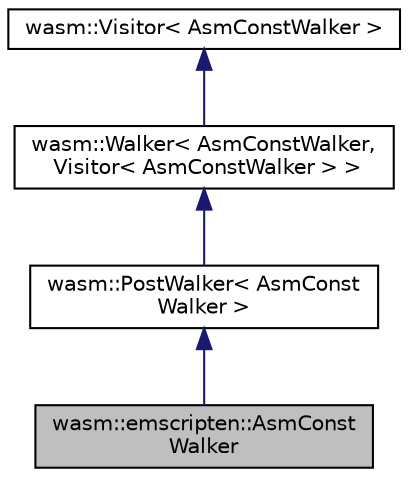 digraph "wasm::emscripten::AsmConstWalker"
{
  edge [fontname="Helvetica",fontsize="10",labelfontname="Helvetica",labelfontsize="10"];
  node [fontname="Helvetica",fontsize="10",shape=record];
  Node0 [label="wasm::emscripten::AsmConst\lWalker",height=0.2,width=0.4,color="black", fillcolor="grey75", style="filled", fontcolor="black"];
  Node1 -> Node0 [dir="back",color="midnightblue",fontsize="10",style="solid",fontname="Helvetica"];
  Node1 [label="wasm::PostWalker\< AsmConst\lWalker \>",height=0.2,width=0.4,color="black", fillcolor="white", style="filled",URL="$structwasm_1_1_post_walker.html"];
  Node2 -> Node1 [dir="back",color="midnightblue",fontsize="10",style="solid",fontname="Helvetica"];
  Node2 [label="wasm::Walker\< AsmConstWalker,\l Visitor\< AsmConstWalker \> \>",height=0.2,width=0.4,color="black", fillcolor="white", style="filled",URL="$structwasm_1_1_walker.html"];
  Node3 -> Node2 [dir="back",color="midnightblue",fontsize="10",style="solid",fontname="Helvetica"];
  Node3 [label="wasm::Visitor\< AsmConstWalker \>",height=0.2,width=0.4,color="black", fillcolor="white", style="filled",URL="$structwasm_1_1_visitor.html"];
}
